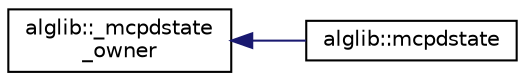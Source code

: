digraph "Graphical Class Hierarchy"
{
  edge [fontname="Helvetica",fontsize="10",labelfontname="Helvetica",labelfontsize="10"];
  node [fontname="Helvetica",fontsize="10",shape=record];
  rankdir="LR";
  Node0 [label="alglib::_mcpdstate\l_owner",height=0.2,width=0.4,color="black", fillcolor="white", style="filled",URL="$classalglib_1_1__mcpdstate__owner.html"];
  Node0 -> Node1 [dir="back",color="midnightblue",fontsize="10",style="solid",fontname="Helvetica"];
  Node1 [label="alglib::mcpdstate",height=0.2,width=0.4,color="black", fillcolor="white", style="filled",URL="$classalglib_1_1mcpdstate.html"];
}
